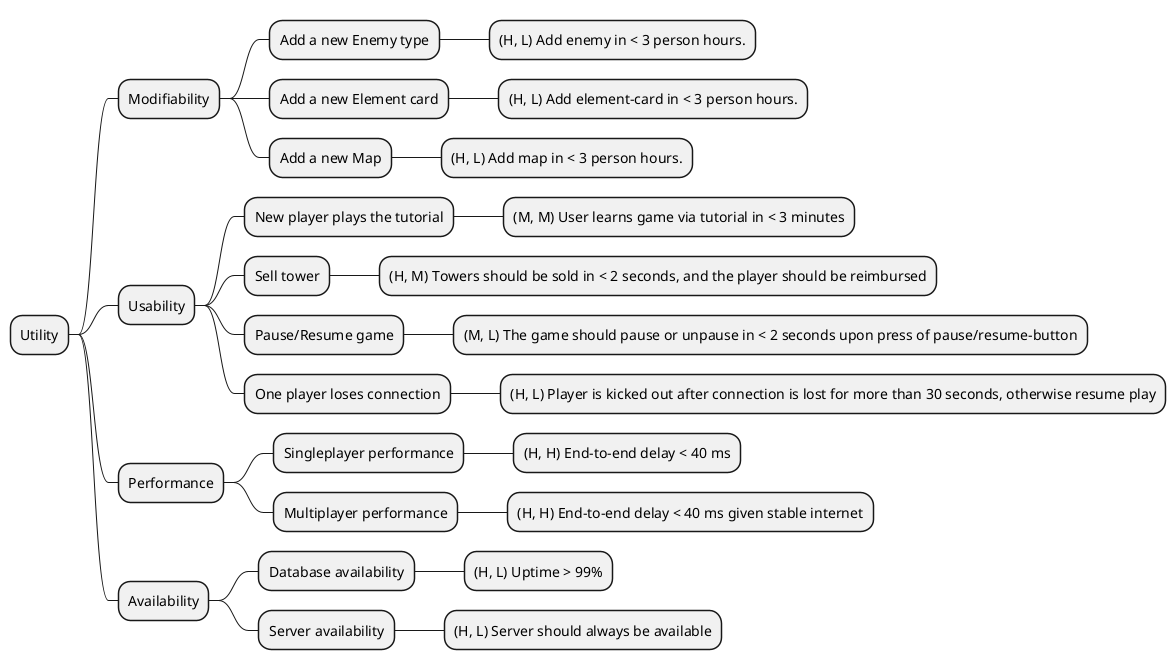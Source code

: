 @startmindmap "Updated Utility Tree"
* Utility
** Modifiability
*** Add a new Enemy type
**** (H, L) Add enemy in < 3 person hours.
*** Add a new Element card
**** (H, L) Add element-card in < 3 person hours.
*** Add a new Map
**** (H, L) Add map in < 3 person hours.
** Usability
*** New player plays the tutorial
**** (M, M) User learns game via tutorial in < 3 minutes
*** Sell tower
**** (H, M) Towers should be sold in < 2 seconds, and the player should be reimbursed
*** Pause/Resume game
**** (M, L) The game should pause or unpause in < 2 seconds upon press of pause/resume-button
*** One player loses connection
**** (H, L) Player is kicked out after connection is lost for more than 30 seconds, otherwise resume play
** Performance
*** Singleplayer performance
**** (H, H) End-to-end delay < 40 ms
*** Multiplayer performance
**** (H, H) End-to-end delay < 40 ms given stable internet
** Availability
*** Database availability
**** (H, L) Uptime > 99%
*** Server availability
**** (H, L) Server should always be available
@endmindmap


#Parentesene betyr følgende: 
#Definisjon:
#(A, B) = (Business Value, Effort)

#Eksempler:
#(H, H) = High Business Value, High Effort
#(M, M) = Medium Business Value, Medium Effort
#osv...